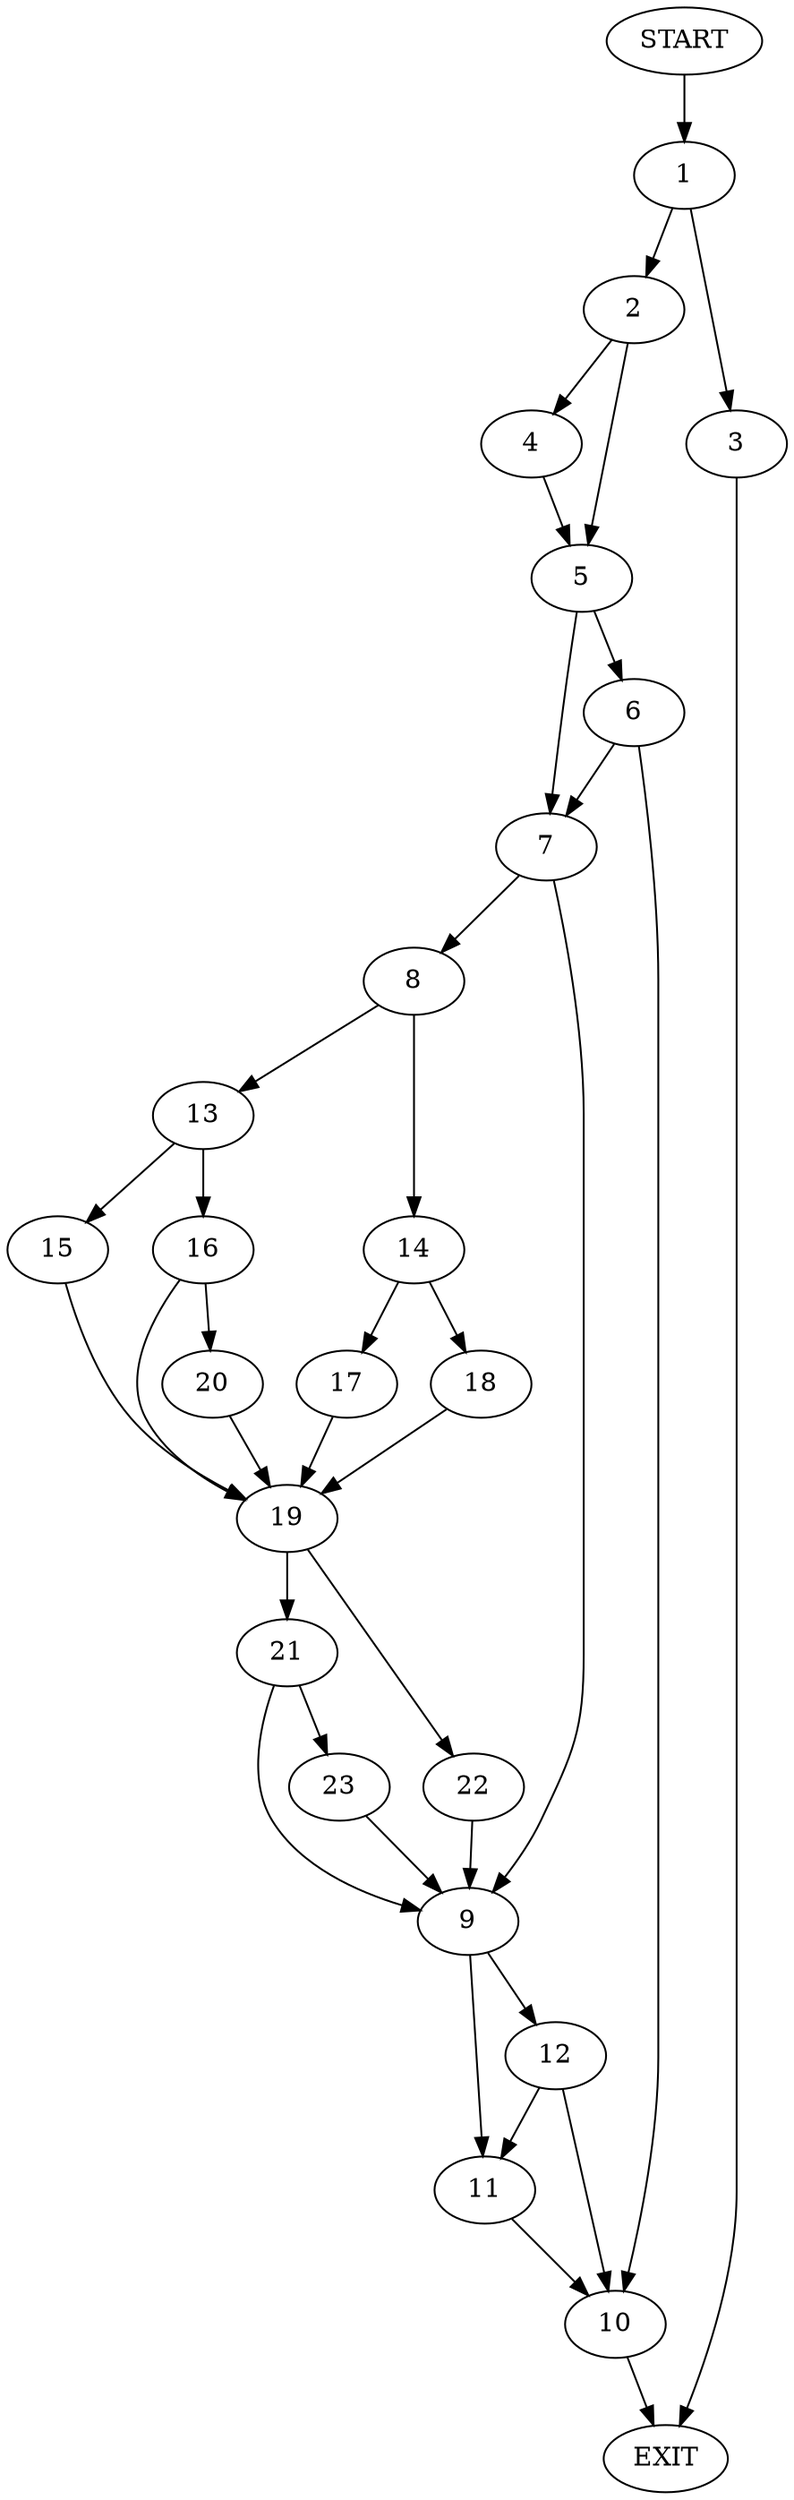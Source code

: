 digraph {
0 [label="START"]
24 [label="EXIT"]
0 -> 1
1 -> 2
1 -> 3
2 -> 4
2 -> 5
3 -> 24
5 -> 6
5 -> 7
4 -> 5
7 -> 8
7 -> 9
6 -> 10
6 -> 7
10 -> 24
9 -> 11
9 -> 12
8 -> 13
8 -> 14
13 -> 15
13 -> 16
14 -> 17
14 -> 18
15 -> 19
16 -> 19
16 -> 20
19 -> 21
19 -> 22
20 -> 19
18 -> 19
17 -> 19
22 -> 9
21 -> 23
21 -> 9
23 -> 9
11 -> 10
12 -> 10
12 -> 11
}
